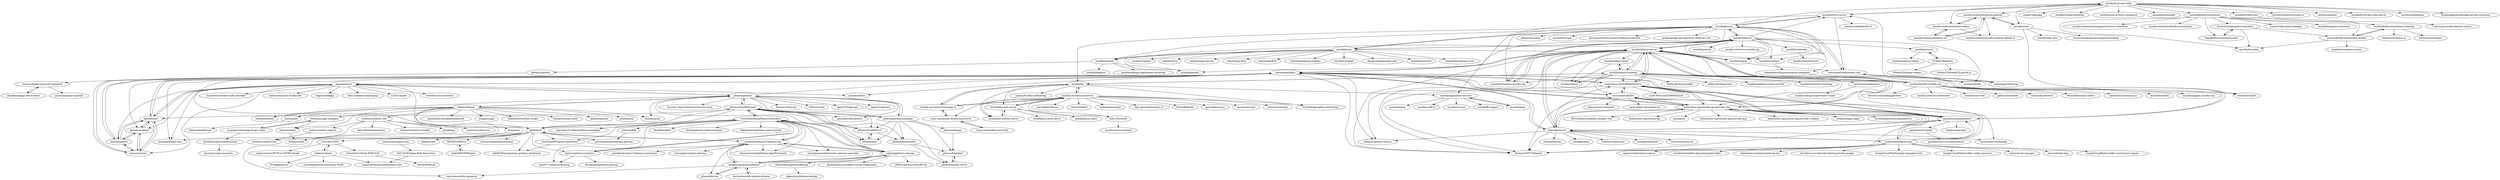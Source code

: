 digraph G {
"mozilla-lockwise/lockwise-android" -> "mozilla-lockwise/lockwise-addon"
"mozilla-lockwise/lockwise-android" -> "mozilla-lockwise/lockwise-ios"
"mozilla-lockwise/lockwise-android" -> "mozilla-lockwise/mozilla-lockwise.github.io"
"mozilla-lockwise/lockwise-android" -> "mozilla/notes"
"pfsense/pfsense" -> "opnsense/core"
"pfsense/pfsense" -> "pfsense/FreeBSD-ports"
"pfsense/pfsense" -> "pfsense/pfsense-packages"
"pfsense/pfsense" -> "freenas/freenas"
"pfsense/pfsense" -> "pfsense/FreeBSD-src"
"pfsense/pfsense" -> "freebsd/freebsd" ["e"=1]
"pfsense/pfsense" -> "Security-Onion-Solutions/security-onion" ["e"=1]
"pfsense/pfsense" -> "opnsense/plugins"
"pfsense/pfsense" -> "pfsense/docs"
"pfsense/pfsense" -> "zfsonlinux/zfs" ["e"=1]
"pfsense/pfsense" -> "gozoinks/unifi-pfsense" ["e"=1]
"pfsense/pfsense" -> "librenms/librenms" ["e"=1]
"pfsense/pfsense" -> "OISF/suricata" ["e"=1]
"pfsense/pfsense" -> "OpenVPN/openvpn" ["e"=1]
"pfsense/pfsense" -> "openwrt/openwrt" ["e"=1]
"pfsense/pfsense-packages" -> "pfsense/FreeBSD-ports"
"pfsense/pfsense-packages" -> "pfsense/bsdinstaller"
"pfsense/pfsense-packages" -> "pfsense/FreeBSD-src"
"pfsense/pfsense-packages" -> "pfsense/pfsense"
"pfsense/pfsense-packages" -> "pfsense/freesbie2"
"pfsense/pfsense-packages" -> "pfsense/docs"
"pfsense/pfsense-packages" -> "pfsense/xmlrpc-server"
"pfsense/pfsense-packages" -> "pfsense/dpinger"
"mozilla/addons-linter" -> "mozilla/addons"
"mozilla/addons-linter" -> "mozilla/addons-frontend"
"mozilla/bedrock" -> "mozilla/addons-server"
"mozilla/bedrock" -> "mozilla/foundation.mozilla.org"
"mozilla/bedrock" -> "mozilla/kitsune"
"mozilla/bedrock" -> "mozilla/mozillians"
"mozilla/bedrock" -> "mozilla/playdoh" ["e"=1]
"mozilla/bedrock" -> "mozilla/kuma"
"mozilla/bedrock" -> "mozilla/protocol"
"mozilla/bedrock" -> "mozilla/zamboni"
"mozilla/bedrock" -> "mozilla/tabzilla"
"mozilla/bedrock" -> "mozilla/bugbug"
"mozilla/bedrock" -> "mozilla/pontoon" ["e"=1]
"mozilla/bedrock" -> "mozilla-l10n/www.mozilla.org"
"mozilla/bedrock" -> "mozilla/treeherder"
"mozilla/bedrock" -> "mozilla/blurts-server"
"mozilla/bedrock" -> "codepo8/mozilla-presentation-templates"
"webcompat/web-bugs" -> "webcompat/webcompat.com"
"webcompat/web-bugs" -> "mozilla/blurts-server"
"mozilla-services/syncserver" -> "mozilla-services/syncstorage-rs"
"mozilla-services/syncserver" -> "mozilla/fxa-auth-server"
"mozilla-services/syncserver" -> "mozilla/fxa"
"mozilla-services/syncserver" -> "crazy-max/docker-firefox-syncserver"
"mozilla-services/syncserver" -> "mozilla/fxa-content-server"
"mozilla-services/syncserver" -> "marcelklehr/floccus" ["e"=1]
"mozilla-services/syncserver" -> "michielbdejong/fxa-self-hosting"
"mozilla-services/syncserver" -> "shaarli/Shaarli" ["e"=1]
"mozilla-services/syncserver" -> "balu-/FSyncMS"
"mozilla-services/syncserver" -> "wallabag/wallabag" ["e"=1]
"mozilla-services/syncserver" -> "dani-garcia/bitwarden_rs" ["e"=1]
"mozilla-services/syncserver" -> "Kozea/Radicale" ["e"=1]
"mozilla-services/syncserver" -> "pyllyukko/user.js" ["e"=1]
"mozilla-services/syncserver" -> "airsonic/airsonic" ["e"=1]
"mozilla-services/syncserver" -> "xbrowsersync/api" ["e"=1]
"mozilla/kitsune" -> "mozilla/bedrock"
"mozilla/kitsune" -> "webcompat/webcompat.com"
"mozilla/kitsune" -> "mozilla/blurts-server"
"mozilla/kitsune" -> "mozilla/kuma"
"mozilla/kitsune" -> "mozilla/addons-server"
"mozilla/kitsune" -> "mozilla/zamboni"
"mozilla/kitsune" -> "mozilla/foundation.mozilla.org"
"mozilla/kitsune" -> "github/site-policy" ["e"=1]
"mozilla/kitsune" -> "mozilla/inclusion" ["e"=1]
"mozilla/kitsune" -> "mozilla/fxa"
"mozilla/kitsune" -> "disconnectme/disconnect-tracking-protection" ["e"=1]
"mozilla/kitsune" -> "mozilla/fx-private-relay"
"mozilla/kitsune" -> "mozilla/bugbug"
"mozilla/kitsune" -> "google/google-api-objectivec-client-for-rest" ["e"=1]
"mozilla/kitsune" -> "mozilla/mozillians"
"taskcluster/taskcluster" -> "mozilla-releng/scriptworker-scripts"
"opnsense/plugins" -> "usdot-fhwa-stol/CARMAPlatform"
"opnsense/plugins" -> "opnsense/core"
"opnsense/plugins" -> "opnsense/ports"
"opnsense/plugins" -> "opnsense/src"
"opnsense/plugins" -> "opnsense/tools"
"opnsense/plugins" -> "mozilla/addons-server"
"opnsense/plugins" -> "kubernetes-sigs/cluster-api-provider-aws"
"opnsense/plugins" -> "geoadmin/mf-geoadmin3"
"opnsense/plugins" -> "opnsense/update"
"opnsense/plugins" -> "opnsense/docs"
"opnsense/plugins" -> "TechnionYP5779/team4"
"opnsense/plugins" -> "xamarin/xamarin-macios" ["e"=1]
"opnsense/plugins" -> "mimugmail/opn-repo"
"opnsense/plugins" -> "davrodpin/mole"
"opnsense/plugins" -> "vacuumlabs/adalite"
"mozilla/blurts-server" -> "mozilla/fx-private-relay"
"mozilla/blurts-server" -> "mozilla/kitsune"
"mozilla/blurts-server" -> "webcompat/webcompat.com"
"mozilla/blurts-server" -> "mozilla/application-services"
"mozilla/blurts-server" -> "mozilla-mobile/firefox-tv" ["e"=1]
"webcompat/webcompat.com" -> "webcompat/web-bugs"
"webcompat/webcompat.com" -> "mozilla/kitsune"
"ix-plugin-hub/iocage-plugin-index" -> "freenas/iocage-ix-plugins"
"ix-plugin-hub/iocage-plugin-index" -> "tprelog/iocage-homeassistant"
"pfsense/docs" -> "pfsense/FreeBSD-src"
"freenas/webui" -> "freenas/build"
"defenxor/dsiem" -> "V1D1AN/S1EM"
"defenxor/dsiem" -> "Loginsoft-Research/detection-rules"
"defenxor/dsiem" -> "W3ndige/aurora" ["e"=1]
"defenxor/dsiem" -> "correlatedsecurity/Awesome-SOAR" ["e"=1]
"opnsense/core" -> "opnsense/plugins"
"opnsense/core" -> "pfsense/pfsense"
"opnsense/core" -> "opnsense/src"
"opnsense/core" -> "opnsense/ports"
"opnsense/core" -> "opnsense/tools"
"opnsense/core" -> "opnsense/update"
"opnsense/core" -> "opnsense/docs"
"opnsense/core" -> "mailcow/mailcow-dockerized" ["e"=1]
"opnsense/core" -> "toggl/mobileapp" ["e"=1]
"opnsense/core" -> "kata-containers/packaging" ["e"=1]
"opnsense/core" -> "LLNL/Umpire" ["e"=1]
"opnsense/core" -> "mimugmail/opn-repo"
"opnsense/core" -> "pfelk/pfelk"
"opnsense/core" -> "crowdsecurity/crowdsec" ["e"=1]
"opnsense/core" -> "linuxserver/docker-unifi-controller" ["e"=1]
"pfsense/FreeBSD-ports" -> "pfsense/FreeBSD-src"
"pfsense/FreeBSD-ports" -> "pfsense/pfsense-packages"
"pfsense/FreeBSD-ports" -> "pfsense/pfsense"
"pfsense/FreeBSD-ports" -> "pfsense/docs"
"pfsense/FreeBSD-ports" -> "pfsense/bsdinstaller"
"pfsense/FreeBSD-ports" -> "VictorRobellini/pfSense-Dashboard"
"pfsense/FreeBSD-ports" -> "opnsense/src"
"pfsense/FreeBSD-ports" -> "gozoinks/unifi-pfsense" ["e"=1]
"pfsense/FreeBSD-ports" -> "marcelloc/Unofficial-pfSense-packages" ["e"=1]
"mozilla/firefox-translations-training" -> "bitextor/bicleaner-ai"
"mozilla/firefox-translations-training" -> "browsermt/students"
"mozilla/firefox-translations-training" -> "mozilla/firefox-translations-models"
"davrodpin/mole" -> "geoadmin/mf-geoadmin3"
"davrodpin/mole" -> "usdot-fhwa-stol/CARMAPlatform"
"davrodpin/mole" -> "kubernetes-sigs/cluster-api-provider-aws"
"davrodpin/mole" -> "TechnionYP5779/team4"
"davrodpin/mole" -> "mozilla/addons-server"
"davrodpin/mole" -> "vacuumlabs/adalite"
"davrodpin/mole" -> "opnsense/plugins"
"davrodpin/mole" -> "kubernetes/ingress-gce"
"davrodpin/mole" -> "Azure/sonic-buildimage" ["e"=1]
"davrodpin/mole" -> "ottomatica/slim" ["e"=1]
"davrodpin/mole" -> "isacikgoz/gitin" ["e"=1]
"davrodpin/mole" -> "rancher/submariner" ["e"=1]
"davrodpin/mole" -> "isacikgoz/gitbatch" ["e"=1]
"davrodpin/mole" -> "trimstray/htrace.sh" ["e"=1]
"davrodpin/mole" -> "xamarin/xamarin-macios" ["e"=1]
"jaredhendrickson13/pfsense-api" -> "ndejong/pfsense_fauxapi"
"jaredhendrickson13/pfsense-api" -> "opoplawski/ansible-pfsense"
"jaredhendrickson13/pfsense-api" -> "travisghansen/hass-pfsense"
"jaredhendrickson13/pfsense-api" -> "lephisto/pfsense-analytics"
"jaredhendrickson13/pfsense-api" -> "pfsensible/core"
"jaredhendrickson13/pfsense-api" -> "VictorRobellini/pfSense-Dashboard"
"jaredhendrickson13/pfsense-api" -> "theonemcdonald/pfSense-pkg-WireGuard"
"jaredhendrickson13/pfsense-api" -> "travisghansen/kubernetes-pfsense-controller"
"jaredhendrickson13/pfsense-api" -> "pfelk/pfelk"
"jaredhendrickson13/pfsense-api" -> "jaredhendrickson13/pfsense-automator"
"mozilla/thimble.mozilla.org" -> "mozilla/brackets"
"mozilla/thimble.mozilla.org" -> "mozilla/addons-frontend"
"mozilla/thimble.mozilla.org" -> "mozilla/goggles.mozilla.org"
"mozilla/thimble.mozilla.org" -> "mozilla/bedrock"
"mozilla/thimble.mozilla.org" -> "devtools-html/debugger.html" ["e"=1]
"mozilla/thimble.mozilla.org" -> "mozilla-services/screenshots"
"mozilla/thimble.mozilla.org" -> "mozilla/addons-server"
"mozilla/thimble.mozilla.org" -> "mozilla/voice-web" ["e"=1]
"mozilla/thimble.mozilla.org" -> "jgthms/marksheet" ["e"=1]
"mozilla/thimble.mozilla.org" -> "zulip/zulip-electron" ["e"=1]
"mozilla/thimble.mozilla.org" -> "mozilla/testpilot" ["e"=1]
"mozilla/thimble.mozilla.org" -> "Microsoft/monaco-editor" ["e"=1]
"mozilla/thimble.mozilla.org" -> "nolanlawson/optimize-js" ["e"=1]
"mozilla/kuma" -> "mozilla/zamboni"
"mozilla/kuma" -> "mozilla/bedrock"
"mozilla/kuma" -> "mozilla/kitsune"
"mozilla/kuma" -> "mozilla/mozillians"
"mozilla/kuma" -> "mozilla-b2g/gaia" ["e"=1]
"mozilla/kuma" -> "mozilla/servo" ["e"=1]
"mozilla/kuma" -> "agiliq/Django-parsley" ["e"=1]
"mozilla/kuma" -> "alex/django-filter" ["e"=1]
"mozilla/kuma" -> "andreasgal/B2G" ["e"=1]
"mozilla/kuma" -> "mozilla/playdoh" ["e"=1]
"mozilla/kuma" -> "cyberdelia/django-pipeline" ["e"=1]
"mozilla/kuma" -> "torchbox/wagtail" ["e"=1]
"mozilla/kuma" -> "django/djangoproject.com" ["e"=1]
"mozilla/kuma" -> "mozilla/browserid" ["e"=1]
"mozilla/kuma" -> "tangentlabs/django-oscar" ["e"=1]
"freenas/freenas" -> "freenas/build"
"freenas/freenas" -> "pfsense/pfsense"
"freenas/freenas" -> "openmediavault/openmediavault" ["e"=1]
"freenas/freenas" -> "freenas/webui"
"freenas/freenas" -> "freenas/iocage-ix-plugins"
"freenas/freenas" -> "freenas/gui"
"freenas/freenas" -> "freenas/os"
"freenas/freenas" -> "iocage/iocage" ["e"=1]
"freenas/freenas" -> "rockstor/rockstor-core"
"freenas/freenas" -> "Spearfoot/FreeNAS-scripts" ["e"=1]
"freenas/freenas" -> "freenas/freenas-build"
"freenas/freenas" -> "zfsonlinux/zfs" ["e"=1]
"freenas/freenas" -> "openzfs/openzfs" ["e"=1]
"freenas/freenas" -> "pcbsd/pcbsd" ["e"=1]
"freenas/freenas" -> "freebsd/freebsd" ["e"=1]
"mozilla/notes" -> "mozilla-lockwise/lockwise-android"
"mozilla/notes" -> "mozilla/side-view"
"mozilla/notes" -> "brizental/reprograma-preprocessadores"
"mozilla/notes" -> "mozilla/testpilot" ["e"=1]
"V1D1AN/S1EM" -> "StevenDias33/Lab-DFIR-SOC"
"V1D1AN/S1EM" -> "defenxor/dsiem"
"V1D1AN/S1EM" -> "mdecrevoisier/EVTX-to-MITRE-Attack" ["e"=1]
"mozilla/fx-private-relay" -> "mozilla/blurts-server"
"mozilla/fx-private-relay" -> "simple-login/app" ["e"=1]
"mozilla/fx-private-relay" -> "mozilla/contain-facebook" ["e"=1]
"mozilla/fx-private-relay" -> "mozilla/multi-account-containers" ["e"=1]
"mozilla/fx-private-relay" -> "anonaddy/anonaddy" ["e"=1]
"mozilla/fx-private-relay" -> "mozilla-lockwise/lockwise-android"
"mozilla/fx-private-relay" -> "mozilla/firefox-translations"
"mozilla/fx-private-relay" -> "mozilla/FirefoxColor"
"mozilla/fx-private-relay" -> "mozilla/notes"
"mozilla/fx-private-relay" -> "privacytools/privacytools.io" ["e"=1]
"mozilla/fx-private-relay" -> "mozilla-lockwise/lockwise-addon"
"mozilla/fx-private-relay" -> "nextdns/nextdns" ["e"=1]
"mozilla/fx-private-relay" -> "mozilla/fx-private-relay-add-on"
"mozilla/fx-private-relay" -> "mozilla-mobile/fenix" ["e"=1]
"mozilla/fx-private-relay" -> "duckduckgo/duckduckgo-privacy-extension" ["e"=1]
"mozilla-services/syncstorage-rs" -> "mozilla-services/syncserver"
"mozilla-services/syncstorage-rs" -> "crazy-max/docker-firefox-syncserver"
"mozilla-services/syncstorage-rs" -> "mozilla/fxa"
"mozilla/firefox-translations" -> "browsermt/bergamot-translator"
"mozilla/firefox-translations" -> "mozilla/firefox-translations-models"
"mozilla/firefox-translations" -> "mozilla-extensions/bergamot-browser-extension"
"mozilla/firefox-translations" -> "mozilla/firefox-translations-training"
"mozilla/firefox-translations" -> "mozilla-extensions/firefox-translations"
"mozilla/firefox-translations" -> "mozilla/translate"
"mozilla/firefox-translations" -> "XapaJIaMnu/translateLocally"
"mozilla/firefox-translations" -> "ysard/cookie-quick-manager" ["e"=1]
"mozilla/firefox-translations" -> "mozilla/bergamot-translator"
"mozilla/bugbug" -> "mozilla/addons-server"
"mozilla/bugbug" -> "webcompat/webcompat.com"
"mozilla-lockwise/lockwise-addon" -> "mozilla-lockwise/lockwise-android"
"mozilla-lockwise/lockwise-addon" -> "mozilla-lockwise/lockwise-ios"
"mozilla-lockwise/lockwise-addon" -> "mozilla-lockwise/mozilla-lockwise.github.io"
"opnsense/src" -> "opnsense/ports"
"opnsense/src" -> "opnsense/tools"
"opnsense/src" -> "opnsense/update"
"opnsense/src" -> "opnsense/plugins"
"opnsense/src" -> "opnsense/core"
"pfelk/pfelk" -> "b4b857f6ee/opnsense_grafana_dashboard"
"pfelk/pfelk" -> "pfelk/docker"
"pfelk/pfelk" -> "VictorRobellini/pfSense-Dashboard"
"pfelk/pfelk" -> "bsmithio/OPNsense-Dashboard"
"pfelk/pfelk" -> "lephisto/pfsense-analytics"
"pfelk/pfelk" -> "mimugmail/opn-repo"
"pfelk/pfelk" -> "TKCERT/pfFocus"
"pfelk/pfelk" -> "patrickjennings/logstash-pfsense"
"pfelk/pfelk" -> "opnsense/plugins"
"pfelk/pfelk" -> "extremeshok/xshok-proxmox" ["e"=1]
"pfelk/pfelk" -> "V1D1AN/S1EM"
"pfelk/pfelk" -> "naturalis/ansible-opnsense"
"pfelk/pfelk" -> "jaredhendrickson13/pfsense-api"
"pfelk/pfelk" -> "pfsense/FreeBSD-ports"
"kubernetes/ingress-gce" -> "kubernetes-sigs/cluster-api-provider-aws"
"kubernetes/ingress-gce" -> "usdot-fhwa-stol/CARMAPlatform"
"kubernetes/ingress-gce" -> "geoadmin/mf-geoadmin3"
"kubernetes/ingress-gce" -> "TechnionYP5779/team4"
"kubernetes/ingress-gce" -> "GoogleCloudPlatform/gke-managed-certs"
"kubernetes/ingress-gce" -> "GoogleCloudPlatform/k8s-config-connector" ["e"=1]
"kubernetes/ingress-gce" -> "jetstack/cert-manager" ["e"=1]
"kubernetes/ingress-gce" -> "jetstack/kube-lego" ["e"=1]
"kubernetes/ingress-gce" -> "GoogleCloudPlatform/k8s-multicluster-ingress" ["e"=1]
"kubernetes/ingress-gce" -> "nginxinc/kubernetes-ingress" ["e"=1]
"kubernetes/ingress-gce" -> "estafette/estafette-gke-preemptible-killer" ["e"=1]
"kubernetes/ingress-gce" -> "kubernetes-incubator/external-dns" ["e"=1]
"kubernetes/ingress-gce" -> "terraform-providers/terraform-provider-google" ["e"=1]
"kubernetes/ingress-gce" -> "vacuumlabs/adalite"
"kubernetes/ingress-gce" -> "davrodpin/mole"
"pfsense/FreeBSD-src" -> "pfsense/FreeBSD-ports"
"pfsense/FreeBSD-src" -> "pfsense/bsdinstaller"
"pfsense/FreeBSD-src" -> "pfsense/docs"
"opoplawski/ansible-pfsense" -> "bevhost/ansible-module-pfsense"
"opoplawski/ansible-pfsense" -> "pfsensible/core"
"opoplawski/ansible-pfsense" -> "jaredhendrickson13/pfsense-api"
"opoplawski/ansible-pfsense" -> "naturalis/ansible-opnsense"
"opoplawski/ansible-pfsense" -> "ndejong/pfsense_fauxapi"
"opoplawski/ansible-pfsense" -> "VictorRobellini/pfSense-Dashboard"
"pfsensible/core" -> "opoplawski/ansible-pfsense"
"bsmithio/OPNsense-Dashboard" -> "b4b857f6ee/opnsense_grafana_dashboard"
"joesecurity/sigma-rules" -> "P4T12ICK/Sigma-Rule-Repository"
"VictorRobellini/pfSense-Dashboard" -> "lephisto/pfsense-analytics"
"VictorRobellini/pfSense-Dashboard" -> "opoplawski/ansible-pfsense"
"VictorRobellini/pfSense-Dashboard" -> "pfelk/pfelk"
"VictorRobellini/pfSense-Dashboard" -> "theonemcdonald/pfSense-pkg-WireGuard"
"VictorRobellini/pfSense-Dashboard" -> "jaredhendrickson13/pfsense-api"
"VictorRobellini/pfSense-Dashboard" -> "ndejong/pfsense_fauxapi"
"VictorRobellini/pfSense-Dashboard" -> "pfsense/FreeBSD-ports"
"VictorRobellini/pfSense-Dashboard" -> "opc40772/pfsense-graylog"
"VictorRobellini/pfSense-Dashboard" -> "a3ilson/pfelk"
"VictorRobellini/pfSense-Dashboard" -> "MonkWho/pfatt" ["e"=1]
"VictorRobellini/pfSense-Dashboard" -> "rbicelli/pfsense-zabbix-template" ["e"=1]
"VictorRobellini/pfSense-Dashboard" -> "bsmithio/OPNsense-Dashboard"
"VictorRobellini/pfSense-Dashboard" -> "travisghansen/kubernetes-pfsense-controller"
"VictorRobellini/pfSense-Dashboard" -> "felixhaeberle/pfsense-captive-portal"
"VictorRobellini/pfSense-Dashboard" -> "marcelloc/Unofficial-pfSense-packages" ["e"=1]
"mozilla/fxa-auth-server" -> "mozilla/fxa-content-server"
"mozilla/fxa-auth-server" -> "mozilla-services/syncserver"
"mozilla/fxa-auth-server" -> "balu-/FSyncMS"
"mozilla/fxa-auth-server" -> "mozilla/fxa-js-client"
"mozilla/fxa-auth-server" -> "mozilla/fxa-oauth-server"
"mozilla/FirefoxColor" -> "CanisLupus/swift-selection-search" ["e"=1]
"vacuumlabs/adalite" -> "TechnionYP5779/team4"
"vacuumlabs/adalite" -> "geoadmin/mf-geoadmin3"
"vacuumlabs/adalite" -> "Emurgo/yoroi-frontend" ["e"=1]
"vacuumlabs/adalite" -> "usdot-fhwa-stol/CARMAPlatform"
"vacuumlabs/adalite" -> "input-output-hk/cardano-cli" ["e"=1]
"vacuumlabs/adalite" -> "kubernetes-sigs/cluster-api-provider-aws"
"mozilla/fxa" -> "mozilla-services/syncstorage-rs"
"mozilla/fxa" -> "mozilla-services/syncserver"
"mozilla/fxa" -> "michielbdejong/fxa-self-hosting"
"mozilla/fxa" -> "mozilla/fxa-content-server"
"mozilla/fxa" -> "mozilla/addons-frontend"
"mozilla/fxa" -> "mozilla/fxa-auth-server"
"mozilla/fxa" -> "mozilla/application-services"
"mozilla/fxa" -> "jackyzy823/fxa-selfhosting"
"kubernetes-sigs/cluster-api-provider-aws" -> "usdot-fhwa-stol/CARMAPlatform"
"kubernetes-sigs/cluster-api-provider-aws" -> "geoadmin/mf-geoadmin3"
"kubernetes-sigs/cluster-api-provider-aws" -> "kubernetes-sigs/cluster-api" ["e"=1]
"kubernetes-sigs/cluster-api-provider-aws" -> "TechnionYP5779/team4"
"kubernetes-sigs/cluster-api-provider-aws" -> "pmix/pmix" ["e"=1]
"kubernetes-sigs/cluster-api-provider-aws" -> "opnsense/plugins"
"kubernetes-sigs/cluster-api-provider-aws" -> "mozilla/addons-server"
"kubernetes-sigs/cluster-api-provider-aws" -> "kubernetes-sigs/cluster-api-provider-gcp"
"kubernetes-sigs/cluster-api-provider-aws" -> "kubernetes-sigs/cluster-api-provider-vsphere" ["e"=1]
"kubernetes-sigs/cluster-api-provider-aws" -> "aragon/aragon-apps" ["e"=1]
"kubernetes-sigs/cluster-api-provider-aws" -> "ArcadeAnalytics/arcadeanalytics" ["e"=1]
"kubernetes-sigs/cluster-api-provider-aws" -> "Microsoft/accessibility-insights-web" ["e"=1]
"kubernetes-sigs/cluster-api-provider-aws" -> "vacuumlabs/adalite"
"kubernetes-sigs/cluster-api-provider-aws" -> "davrodpin/mole"
"kubernetes-sigs/cluster-api-provider-aws" -> "kubernetes/ingress-gce"
"usdot-fhwa-stol/CARMAPlatform" -> "opnsense/plugins"
"usdot-fhwa-stol/CARMAPlatform" -> "TechnionYP5779/team4"
"usdot-fhwa-stol/CARMAPlatform" -> "geoadmin/mf-geoadmin3"
"usdot-fhwa-stol/CARMAPlatform" -> "kubernetes-sigs/cluster-api-provider-aws"
"usdot-fhwa-stol/CARMAPlatform" -> "mozilla/addons-server"
"usdot-fhwa-stol/CARMAPlatform" -> "vacuumlabs/adalite"
"usdot-fhwa-stol/CARMAPlatform" -> "usdot-fhwa-stol/CARMACloud"
"mozilla/protocol" -> "mozilla/protocol-tokens"
"mozilla/protocol" -> "FirefoxUX/photon"
"mozilla/application-services" -> "mozilla/glean"
"mozilla/application-services" -> "mozilla/dogear"
"mozilla/application-services" -> "mozilla/uniffi-rs" ["e"=1]
"mozilla/application-services" -> "mozilla/rust-ece"
"mozilla/application-services" -> "mozilla/ffi-support"
"geoadmin/mf-geoadmin3" -> "usdot-fhwa-stol/CARMAPlatform"
"geoadmin/mf-geoadmin3" -> "TechnionYP5779/team4"
"geoadmin/mf-geoadmin3" -> "kubernetes-sigs/cluster-api-provider-aws"
"geoadmin/mf-geoadmin3" -> "camptocamp/ngeo" ["e"=1]
"geoadmin/mf-geoadmin3" -> "geoadmin/mf-chsdi3"
"geoadmin/mf-geoadmin3" -> "vacuumlabs/adalite"
"geoadmin/mf-geoadmin3" -> "davrodpin/mole"
"geoadmin/mf-geoadmin3" -> "opnsense/plugins"
"geoadmin/mf-geoadmin3" -> "mozilla/addons-server"
"mozilla/foundation.mozilla.org" -> "mozilla/bedrock"
"mozilla/foundation.mozilla.org" -> "mozilla/addons-server"
"lephisto/pfsense-analytics" -> "devopstales/pfsense-graylog"
"lephisto/pfsense-analytics" -> "opc40772/pfsense-graylog"
"lephisto/pfsense-analytics" -> "VictorRobellini/pfSense-Dashboard"
"mozilla/treeherder" -> "mozilla-conduit/review"
"jbalogh/zamboni" -> "simonw/django-queryset-transform"
"mozilla/addons-server" -> "mozilla/addons-frontend"
"mozilla/addons-server" -> "usdot-fhwa-stol/CARMAPlatform"
"mozilla/addons-server" -> "opnsense/plugins"
"mozilla/addons-server" -> "kubernetes-sigs/cluster-api-provider-aws"
"mozilla/addons-server" -> "geoadmin/mf-geoadmin3"
"mozilla/addons-server" -> "TechnionYP5779/team4"
"mozilla/addons-server" -> "mozilla/addons"
"mozilla/addons-server" -> "mozilla/bedrock"
"mozilla/addons-server" -> "davrodpin/mole"
"mozilla/addons-server" -> "Azure/sonic-buildimage" ["e"=1]
"mozilla/addons-server" -> "xamarin/xamarin-macios" ["e"=1]
"mozilla/addons-server" -> "mozilla/addons-linter"
"mozilla/addons-server" -> "mozilla/foundation.mozilla.org"
"mozilla/addons-server" -> "mozilla/bugbug"
"mozilla/addons-server" -> "vacuumlabs/adalite"
"rockstor/rockstor-core" -> "rockstor/rockstor-doc"
"rockstor/rockstor-core" -> "rockstor/rockon-registry"
"rockstor/rockstor-core" -> "rockstor/rockstor-installer"
"rockstor/rockstor-core" -> "g2p/bedup" ["e"=1]
"rockstor/rockstor-core" -> "rockstor/rockstor-iso"
"rockstor/rockstor-core" -> "kdave/btrfsmaintenance" ["e"=1]
"StevenDias33/Lab-DFIR-SOC" -> "kidrek/DFIRLab"
"XapaJIaMnu/translateLocally" -> "browsermt/bergamot-translator"
"mozilla/mozillians" -> "codepo8/mozilla-presentation-templates"
"TKCERT/pfFocus" -> "AndyX90/OPNReport"
"opnsense/ports" -> "opnsense/src"
"opnsense/ports" -> "opnsense/tools"
"opnsense/ports" -> "opnsense/update"
"opnsense/ports" -> "opnsense/plugins"
"mozilla/glean" -> "mozilla/application-services"
"tprelog/iocage-homeassistant" -> "tprelog/iocage-mosquitto"
"mozilla/addons-frontend" -> "mozilla/addons-server"
"mozilla/addons-frontend" -> "mozilla/addons-linter"
"mozilla/addons-frontend" -> "mozilla/addons"
"mozilla/addons-frontend" -> "mozilla/fxa"
"mozilla/addons-frontend" -> "TechnionYP5779/team4"
"mozilla/addons-frontend" -> "firefox-devtools/profiler" ["e"=1]
"mozilla/addons-frontend" -> "redhat-developer/odo" ["e"=1]
"mozilla/addons-frontend" -> "mapbox/mapbox-events-android" ["e"=1]
"mozilla/addons-frontend" -> "vacuumlabs/adalite"
"mozilla/addons-frontend" -> "usdot-fhwa-stol/CARMAPlatform"
"mozilla/addons-frontend" -> "taskcluster/taskcluster"
"mozilla/addons-frontend" -> "mozilla/thimble.mozilla.org"
"mozilla/addons-frontend" -> "mozilla/foundation.mozilla.org"
"mozilla/addons-frontend" -> "mozilla/extension-workshop"
"mozilla/addons-frontend" -> "kubernetes-sigs/cluster-api-provider-aws"
"a3ilson/pfelk" -> "patrickjennings/logstash-pfsense"
"opnsense/update" -> "opnsense/ports"
"opnsense/update" -> "opnsense/tools"
"opnsense/update" -> "opnsense/src"
"freenas/iocage-ix-plugins" -> "ix-plugin-hub/iocage-plugin-index"
"freenas/iocage-ix-plugins" -> "freenas/webui"
"P4T12ICK/Sigma-Rule-Repository" -> "Loginsoft-Research/detection-rules"
"opnsense/tools" -> "opnsense/ports"
"opnsense/tools" -> "opnsense/src"
"opnsense/tools" -> "opnsense/update"
"opnsense/tools" -> "opnsense/plugins"
"ndejong/pfsense_fauxapi" -> "jaredhendrickson13/pfsense-api"
"ndejong/pfsense_fauxapi" -> "opoplawski/ansible-pfsense"
"ndejong/pfsense_fauxapi" -> "dgshue/home-assistant-custom-components"
"ndejong/pfsense_fauxapi" -> "VictorRobellini/pfSense-Dashboard"
"ndejong/pfsense_fauxapi" -> "JOHLC/pfSense-FauxAPI-ha"
"ndejong/pfsense_fauxapi" -> "KoenZomers/pfSenseBackup"
"simonw/django-queryset-transform" -> "lilspikey/django-batch-select"
"simonw/django-queryset-transform" -> "gasman/django-unjoinify" ["e"=1]
"freenas/gui" -> "freenas/middleware"
"FirefoxUX/photon" -> "mozilla/protocol"
"FirefoxUX/photon" -> "FirefoxUX/firefoxUX.github.io"
"FirefoxUX/photon" -> "FirefoxUX/design-tokens"
"mozilla/fxa-content-server" -> "mozilla/fxa-auth-server"
"bevhost/ansible-module-pfsense" -> "opoplawski/ansible-pfsense"
"balu-/FSyncMS" -> "posativ/weave-minimal"
"mozilla/zamboni" -> "mozilla/playdoh" ["e"=1]
"mozilla/zamboni" -> "mozilla/fireplace"
"mozilla/zamboni" -> "jbalogh/zamboni"
"mozilla/zamboni" -> "jacobian/django-deployment-workshop" ["e"=1]
"mozilla-lockwise/lockwise-ios" -> "mozilla-lockwise/lockwise-addon"
"mozilla-lockwise/lockwise-ios" -> "mozilla-lockwise/lockwise-android"
"crazy-max/docker-firefox-syncserver" -> "mozilla-services/syncstorage-rs"
"crazy-max/docker-firefox-syncserver" -> "crazy-max/docker-nextcloud"
"crazy-max/docker-nextcloud" -> "crazy-max/docker-firefox-syncserver"
"browsermt/bergamot-translator" -> "XapaJIaMnu/translateLocally"
"browsermt/bergamot-translator" -> "mozilla/firefox-translations-models"
"browsermt/bergamot-translator" -> "mozilla/translate"
"lilspikey/django-batch-select" -> "simonw/django-queryset-transform"
"codepo8/mozilla-presentation-templates" -> "mozilla/tabzilla"
"mozilla/firefox-translations-models" -> "mozilla/translate"
"mozilla/firefox-translations-models" -> "mozilla/translation-service"
"mozilla/firefox-translations-models" -> "mozilla/firefox-translations-training"
"geoadmin/mf-chsdi3" -> "geoadmin/service-sphinxsearch"
"KoenZomers/pfSenseBackup" -> "edgauthier/pfsense-backup"
"AndyX90/OPNReport" -> "TKCERT/pfFocus"
"freenas/os" -> "freenas/build"
"pfsense/bsdinstaller" -> "pfsense/freesbie2"
"pfsense/bsdinstaller" -> "pfsense/xmlrpc-server"
"pfsense/dpinger" -> "pfsense/freesbie2"
"pfsense/freesbie2" -> "pfsense/xmlrpc-server"
"rockstor/rockon-registry" -> "rockstor/rockstor-doc"
"pfsense/xmlrpc-server" -> "pfsense/freesbie2"
"mozilla-lockwise/lockwise-android" ["l"="24.424,-0.446"]
"mozilla-lockwise/lockwise-addon" ["l"="24.404,-0.462"]
"mozilla-lockwise/lockwise-ios" ["l"="24.426,-0.476"]
"mozilla-lockwise/mozilla-lockwise.github.io" ["l"="24.399,-0.446"]
"mozilla/notes" ["l"="24.446,-0.419"]
"pfsense/pfsense" ["l"="23.904,-0.22"]
"opnsense/core" ["l"="23.977,-0.222"]
"pfsense/FreeBSD-ports" ["l"="23.92,-0.167"]
"pfsense/pfsense-packages" ["l"="23.881,-0.187"]
"freenas/freenas" ["l"="23.785,-0.228"]
"pfsense/FreeBSD-src" ["l"="23.897,-0.174"]
"freebsd/freebsd" ["l"="-13.369,18.61"]
"Security-Onion-Solutions/security-onion" ["l"="-13.261,-46.157"]
"opnsense/plugins" ["l"="24.047,-0.246"]
"pfsense/docs" ["l"="23.906,-0.189"]
"zfsonlinux/zfs" ["l"="-13.457,18.515"]
"gozoinks/unifi-pfsense" ["l"="-38.102,-20.106"]
"librenms/librenms" ["l"="-16.847,-7.558"]
"OISF/suricata" ["l"="-13.281,-45.997"]
"OpenVPN/openvpn" ["l"="-39.858,-19.04"]
"openwrt/openwrt" ["l"="-31.014,-17.207"]
"pfsense/bsdinstaller" ["l"="23.88,-0.165"]
"pfsense/freesbie2" ["l"="23.86,-0.177"]
"pfsense/xmlrpc-server" ["l"="23.862,-0.165"]
"pfsense/dpinger" ["l"="23.852,-0.19"]
"mozilla/addons-linter" ["l"="24.157,-0.256"]
"mozilla/addons" ["l"="24.178,-0.26"]
"mozilla/addons-frontend" ["l"="24.17,-0.282"]
"mozilla/bedrock" ["l"="24.213,-0.376"]
"mozilla/addons-server" ["l"="24.142,-0.3"]
"mozilla/foundation.mozilla.org" ["l"="24.187,-0.332"]
"mozilla/kitsune" ["l"="24.256,-0.355"]
"mozilla/mozillians" ["l"="24.229,-0.402"]
"mozilla/playdoh" ["l"="25.837,0.784"]
"mozilla/kuma" ["l"="24.258,-0.399"]
"mozilla/protocol" ["l"="24.244,-0.484"]
"mozilla/zamboni" ["l"="24.222,-0.436"]
"mozilla/tabzilla" ["l"="24.181,-0.41"]
"mozilla/bugbug" ["l"="24.214,-0.324"]
"mozilla/pontoon" ["l"="9.295,-36.123"]
"mozilla-l10n/www.mozilla.org" ["l"="24.182,-0.388"]
"mozilla/treeherder" ["l"="24.261,-0.442"]
"mozilla/blurts-server" ["l"="24.314,-0.363"]
"codepo8/mozilla-presentation-templates" ["l"="24.201,-0.415"]
"webcompat/web-bugs" ["l"="24.32,-0.328"]
"webcompat/webcompat.com" ["l"="24.284,-0.335"]
"mozilla-services/syncserver" ["l"="24.304,-0.182"]
"mozilla-services/syncstorage-rs" ["l"="24.272,-0.182"]
"mozilla/fxa-auth-server" ["l"="24.339,-0.189"]
"mozilla/fxa" ["l"="24.274,-0.237"]
"crazy-max/docker-firefox-syncserver" ["l"="24.28,-0.145"]
"mozilla/fxa-content-server" ["l"="24.321,-0.213"]
"marcelklehr/floccus" ["l"="-26.792,-23.533"]
"michielbdejong/fxa-self-hosting" ["l"="24.285,-0.212"]
"shaarli/Shaarli" ["l"="-32.812,-22.813"]
"balu-/FSyncMS" ["l"="24.343,-0.15"]
"wallabag/wallabag" ["l"="-32.817,-22.896"]
"dani-garcia/bitwarden_rs" ["l"="-32.709,-22.951"]
"Kozea/Radicale" ["l"="-24.983,-41.594"]
"pyllyukko/user.js" ["l"="-27.91,-19.327"]
"airsonic/airsonic" ["l"="-33.612,-25.554"]
"xbrowsersync/api" ["l"="-28.028,-21.959"]
"github/site-policy" ["l"="-5.846,-2.763"]
"mozilla/inclusion" ["l"="-5.856,-2.784"]
"disconnectme/disconnect-tracking-protection" ["l"="-27.75,-19.478"]
"mozilla/fx-private-relay" ["l"="24.385,-0.404"]
"google/google-api-objectivec-client-for-rest" ["l"="-49.468,2.501"]
"taskcluster/taskcluster" ["l"="24.182,-0.218"]
"mozilla-releng/scriptworker-scripts" ["l"="24.185,-0.193"]
"usdot-fhwa-stol/CARMAPlatform" ["l"="24.099,-0.276"]
"opnsense/ports" ["l"="24.022,-0.234"]
"opnsense/src" ["l"="24.005,-0.213"]
"opnsense/tools" ["l"="24.028,-0.217"]
"kubernetes-sigs/cluster-api-provider-aws" ["l"="24.099,-0.294"]
"geoadmin/mf-geoadmin3" ["l"="24.083,-0.278"]
"opnsense/update" ["l"="24.008,-0.233"]
"opnsense/docs" ["l"="24.001,-0.258"]
"TechnionYP5779/team4" ["l"="24.11,-0.282"]
"xamarin/xamarin-macios" ["l"="26.457,15.314"]
"mimugmail/opn-repo" ["l"="23.995,-0.185"]
"davrodpin/mole" ["l"="24.09,-0.256"]
"vacuumlabs/adalite" ["l"="24.114,-0.27"]
"mozilla/application-services" ["l"="24.352,-0.284"]
"mozilla-mobile/firefox-tv" ["l"="-35.018,-25.88"]
"ix-plugin-hub/iocage-plugin-index" ["l"="23.68,-0.193"]
"freenas/iocage-ix-plugins" ["l"="23.714,-0.205"]
"tprelog/iocage-homeassistant" ["l"="23.648,-0.182"]
"freenas/webui" ["l"="23.733,-0.225"]
"freenas/build" ["l"="23.751,-0.237"]
"defenxor/dsiem" ["l"="23.853,-0.3"]
"V1D1AN/S1EM" ["l"="23.873,-0.256"]
"Loginsoft-Research/detection-rules" ["l"="23.828,-0.341"]
"W3ndige/aurora" ["l"="-13.254,-45.916"]
"correlatedsecurity/Awesome-SOAR" ["l"="-12.988,-46.214"]
"mailcow/mailcow-dockerized" ["l"="-27.624,-23.517"]
"toggl/mobileapp" ["l"="30.033,-21.901"]
"kata-containers/packaging" ["l"="30.12,-21.893"]
"LLNL/Umpire" ["l"="21.664,34.505"]
"pfelk/pfelk" ["l"="23.947,-0.142"]
"crowdsecurity/crowdsec" ["l"="-32.539,-23.036"]
"linuxserver/docker-unifi-controller" ["l"="-34.958,-23.639"]
"VictorRobellini/pfSense-Dashboard" ["l"="23.932,-0.091"]
"marcelloc/Unofficial-pfSense-packages" ["l"="-12.055,-19.271"]
"mozilla/firefox-translations-training" ["l"="24.57,-0.484"]
"bitextor/bicleaner-ai" ["l"="24.582,-0.506"]
"browsermt/students" ["l"="24.598,-0.491"]
"mozilla/firefox-translations-models" ["l"="24.559,-0.468"]
"kubernetes/ingress-gce" ["l"="24.071,-0.303"]
"Azure/sonic-buildimage" ["l"="-17.813,-8.76"]
"ottomatica/slim" ["l"="22.15,-26.665"]
"isacikgoz/gitin" ["l"="22.211,-26.407"]
"rancher/submariner" ["l"="-10.884,0.396"]
"isacikgoz/gitbatch" ["l"="22.135,-26.299"]
"trimstray/htrace.sh" ["l"="22.344,-26.431"]
"jaredhendrickson13/pfsense-api" ["l"="23.948,-0.068"]
"ndejong/pfsense_fauxapi" ["l"="23.929,-0.031"]
"opoplawski/ansible-pfsense" ["l"="23.932,-0.054"]
"travisghansen/hass-pfsense" ["l"="23.977,-0.022"]
"lephisto/pfsense-analytics" ["l"="23.91,-0.09"]
"pfsensible/core" ["l"="23.952,-0.036"]
"theonemcdonald/pfSense-pkg-WireGuard" ["l"="23.973,-0.054"]
"travisghansen/kubernetes-pfsense-controller" ["l"="23.979,-0.078"]
"jaredhendrickson13/pfsense-automator" ["l"="23.916,-0.06"]
"mozilla/thimble.mozilla.org" ["l"="24.146,-0.356"]
"mozilla/brackets" ["l"="24.108,-0.381"]
"mozilla/goggles.mozilla.org" ["l"="24.138,-0.392"]
"devtools-html/debugger.html" ["l"="25.624,-26.729"]
"mozilla-services/screenshots" ["l"="24.107,-0.423"]
"mozilla/voice-web" ["l"="0.605,39.908"]
"jgthms/marksheet" ["l"="27.786,-19.271"]
"zulip/zulip-electron" ["l"="-12.836,-20.497"]
"mozilla/testpilot" ["l"="-27.997,-19.526"]
"Microsoft/monaco-editor" ["l"="26.352,-26.591"]
"nolanlawson/optimize-js" ["l"="13.68,-34.337"]
"mozilla-b2g/gaia" ["l"="10.017,-32.376"]
"mozilla/servo" ["l"="-9.736,5.22"]
"agiliq/Django-parsley" ["l"="25.811,0.974"]
"alex/django-filter" ["l"="25.822,0.988"]
"andreasgal/B2G" ["l"="9.941,-32.388"]
"cyberdelia/django-pipeline" ["l"="25.786,0.933"]
"torchbox/wagtail" ["l"="25.685,1.081"]
"django/djangoproject.com" ["l"="25.701,1.2"]
"mozilla/browserid" ["l"="11.517,-31.665"]
"tangentlabs/django-oscar" ["l"="25.807,0.959"]
"openmediavault/openmediavault" ["l"="-26.55,-23.658"]
"freenas/gui" ["l"="23.763,-0.185"]
"freenas/os" ["l"="23.754,-0.212"]
"iocage/iocage" ["l"="-13.307,18.714"]
"rockstor/rockstor-core" ["l"="23.711,-0.274"]
"Spearfoot/FreeNAS-scripts" ["l"="-35.012,-23.369"]
"freenas/freenas-build" ["l"="23.774,-0.261"]
"openzfs/openzfs" ["l"="-13.503,18.552"]
"pcbsd/pcbsd" ["l"="-13.374,18.769"]
"mozilla/side-view" ["l"="24.48,-0.397"]
"brizental/reprograma-preprocessadores" ["l"="24.47,-0.431"]
"StevenDias33/Lab-DFIR-SOC" ["l"="23.842,-0.268"]
"mdecrevoisier/EVTX-to-MITRE-Attack" ["l"="-13.05,-46.322"]
"simple-login/app" ["l"="-27.994,-21.829"]
"mozilla/contain-facebook" ["l"="-27.824,-19.298"]
"mozilla/multi-account-containers" ["l"="-27.9,-19.236"]
"anonaddy/anonaddy" ["l"="-27.936,-21.747"]
"mozilla/firefox-translations" ["l"="24.519,-0.454"]
"mozilla/FirefoxColor" ["l"="24.424,-0.369"]
"privacytools/privacytools.io" ["l"="-27.994,-21.767"]
"nextdns/nextdns" ["l"="-38.031,-19.224"]
"mozilla/fx-private-relay-add-on" ["l"="24.369,-0.43"]
"mozilla-mobile/fenix" ["l"="-28.115,-22.035"]
"duckduckgo/duckduckgo-privacy-extension" ["l"="-27.901,-22.323"]
"browsermt/bergamot-translator" ["l"="24.539,-0.487"]
"mozilla-extensions/bergamot-browser-extension" ["l"="24.557,-0.439"]
"mozilla-extensions/firefox-translations" ["l"="24.541,-0.424"]
"mozilla/translate" ["l"="24.541,-0.467"]
"XapaJIaMnu/translateLocally" ["l"="24.518,-0.49"]
"ysard/cookie-quick-manager" ["l"="-27.915,-19.212"]
"mozilla/bergamot-translator" ["l"="24.519,-0.426"]
"b4b857f6ee/opnsense_grafana_dashboard" ["l"="23.981,-0.131"]
"pfelk/docker" ["l"="23.973,-0.15"]
"bsmithio/OPNsense-Dashboard" ["l"="23.967,-0.115"]
"TKCERT/pfFocus" ["l"="23.874,-0.125"]
"patrickjennings/logstash-pfsense" ["l"="23.914,-0.127"]
"extremeshok/xshok-proxmox" ["l"="-31.641,-24.81"]
"naturalis/ansible-opnsense" ["l"="23.953,-0.098"]
"GoogleCloudPlatform/gke-managed-certs" ["l"="24.032,-0.345"]
"GoogleCloudPlatform/k8s-config-connector" ["l"="-7.644,-0.89"]
"jetstack/cert-manager" ["l"="-10.731,0.131"]
"jetstack/kube-lego" ["l"="-11.035,0.328"]
"GoogleCloudPlatform/k8s-multicluster-ingress" ["l"="-11.207,0.45"]
"nginxinc/kubernetes-ingress" ["l"="-10.83,0.064"]
"estafette/estafette-gke-preemptible-killer" ["l"="-7.737,-1.005"]
"kubernetes-incubator/external-dns" ["l"="-10.936,0.367"]
"terraform-providers/terraform-provider-google" ["l"="-7.676,-0.879"]
"bevhost/ansible-module-pfsense" ["l"="23.906,-0.034"]
"joesecurity/sigma-rules" ["l"="23.789,-0.4"]
"P4T12ICK/Sigma-Rule-Repository" ["l"="23.806,-0.373"]
"opc40772/pfsense-graylog" ["l"="23.893,-0.075"]
"a3ilson/pfelk" ["l"="23.897,-0.107"]
"MonkWho/pfatt" ["l"="-38.162,-20.004"]
"rbicelli/pfsense-zabbix-template" ["l"="-8.893,3.706"]
"felixhaeberle/pfsense-captive-portal" ["l"="23.89,-0.054"]
"mozilla/fxa-js-client" ["l"="24.368,-0.169"]
"mozilla/fxa-oauth-server" ["l"="24.376,-0.187"]
"CanisLupus/swift-selection-search" ["l"="-28.031,-19.168"]
"Emurgo/yoroi-frontend" ["l"="46.865,-27.804"]
"input-output-hk/cardano-cli" ["l"="47.012,-27.797"]
"jackyzy823/fxa-selfhosting" ["l"="24.298,-0.253"]
"kubernetes-sigs/cluster-api" ["l"="-10.75,0.23"]
"pmix/pmix" ["l"="24.825,-24.243"]
"kubernetes-sigs/cluster-api-provider-gcp" ["l"="24.082,-0.343"]
"kubernetes-sigs/cluster-api-provider-vsphere" ["l"="22.704,15.23"]
"aragon/aragon-apps" ["l"="24.874,-24.212"]
"ArcadeAnalytics/arcadeanalytics" ["l"="24.809,-24.252"]
"Microsoft/accessibility-insights-web" ["l"="24.834,-24.257"]
"usdot-fhwa-stol/CARMACloud" ["l"="24.068,-0.272"]
"mozilla/protocol-tokens" ["l"="24.266,-0.501"]
"FirefoxUX/photon" ["l"="24.252,-0.529"]
"mozilla/glean" ["l"="24.384,-0.261"]
"mozilla/dogear" ["l"="24.391,-0.29"]
"mozilla/uniffi-rs" ["l"="-8.981,4.986"]
"mozilla/rust-ece" ["l"="24.375,-0.284"]
"mozilla/ffi-support" ["l"="24.373,-0.304"]
"camptocamp/ngeo" ["l"="19.151,24.631"]
"geoadmin/mf-chsdi3" ["l"="24.039,-0.3"]
"devopstales/pfsense-graylog" ["l"="23.869,-0.074"]
"mozilla-conduit/review" ["l"="24.284,-0.463"]
"jbalogh/zamboni" ["l"="24.193,-0.505"]
"simonw/django-queryset-transform" ["l"="24.175,-0.549"]
"rockstor/rockstor-doc" ["l"="23.682,-0.285"]
"rockstor/rockon-registry" ["l"="23.678,-0.269"]
"rockstor/rockstor-installer" ["l"="23.71,-0.304"]
"g2p/bedup" ["l"="-37.71,5.34"]
"rockstor/rockstor-iso" ["l"="23.692,-0.297"]
"kdave/btrfsmaintenance" ["l"="-37.762,5.309"]
"kidrek/DFIRLab" ["l"="23.825,-0.278"]
"AndyX90/OPNReport" ["l"="23.852,-0.115"]
"tprelog/iocage-mosquitto" ["l"="23.627,-0.175"]
"firefox-devtools/profiler" ["l"="8.347,17.55"]
"redhat-developer/odo" ["l"="26.583,35.839"]
"mapbox/mapbox-events-android" ["l"="-50.353,4.885"]
"mozilla/extension-workshop" ["l"="24.206,-0.266"]
"dgshue/home-assistant-custom-components" ["l"="23.936,0"]
"JOHLC/pfSense-FauxAPI-ha" ["l"="23.914,-0.007"]
"KoenZomers/pfSenseBackup" ["l"="23.916,0.02"]
"lilspikey/django-batch-select" ["l"="24.167,-0.573"]
"gasman/django-unjoinify" ["l"="12.211,-32.737"]
"freenas/middleware" ["l"="23.747,-0.163"]
"FirefoxUX/firefoxUX.github.io" ["l"="24.27,-0.546"]
"FirefoxUX/design-tokens" ["l"="24.253,-0.566"]
"posativ/weave-minimal" ["l"="24.365,-0.118"]
"mozilla/fireplace" ["l"="24.203,-0.472"]
"jacobian/django-deployment-workshop" ["l"="25.862,0.83"]
"crazy-max/docker-nextcloud" ["l"="24.28,-0.111"]
"mozilla/translation-service" ["l"="24.585,-0.462"]
"geoadmin/service-sphinxsearch" ["l"="24.017,-0.312"]
"edgauthier/pfsense-backup" ["l"="23.908,0.049"]
}